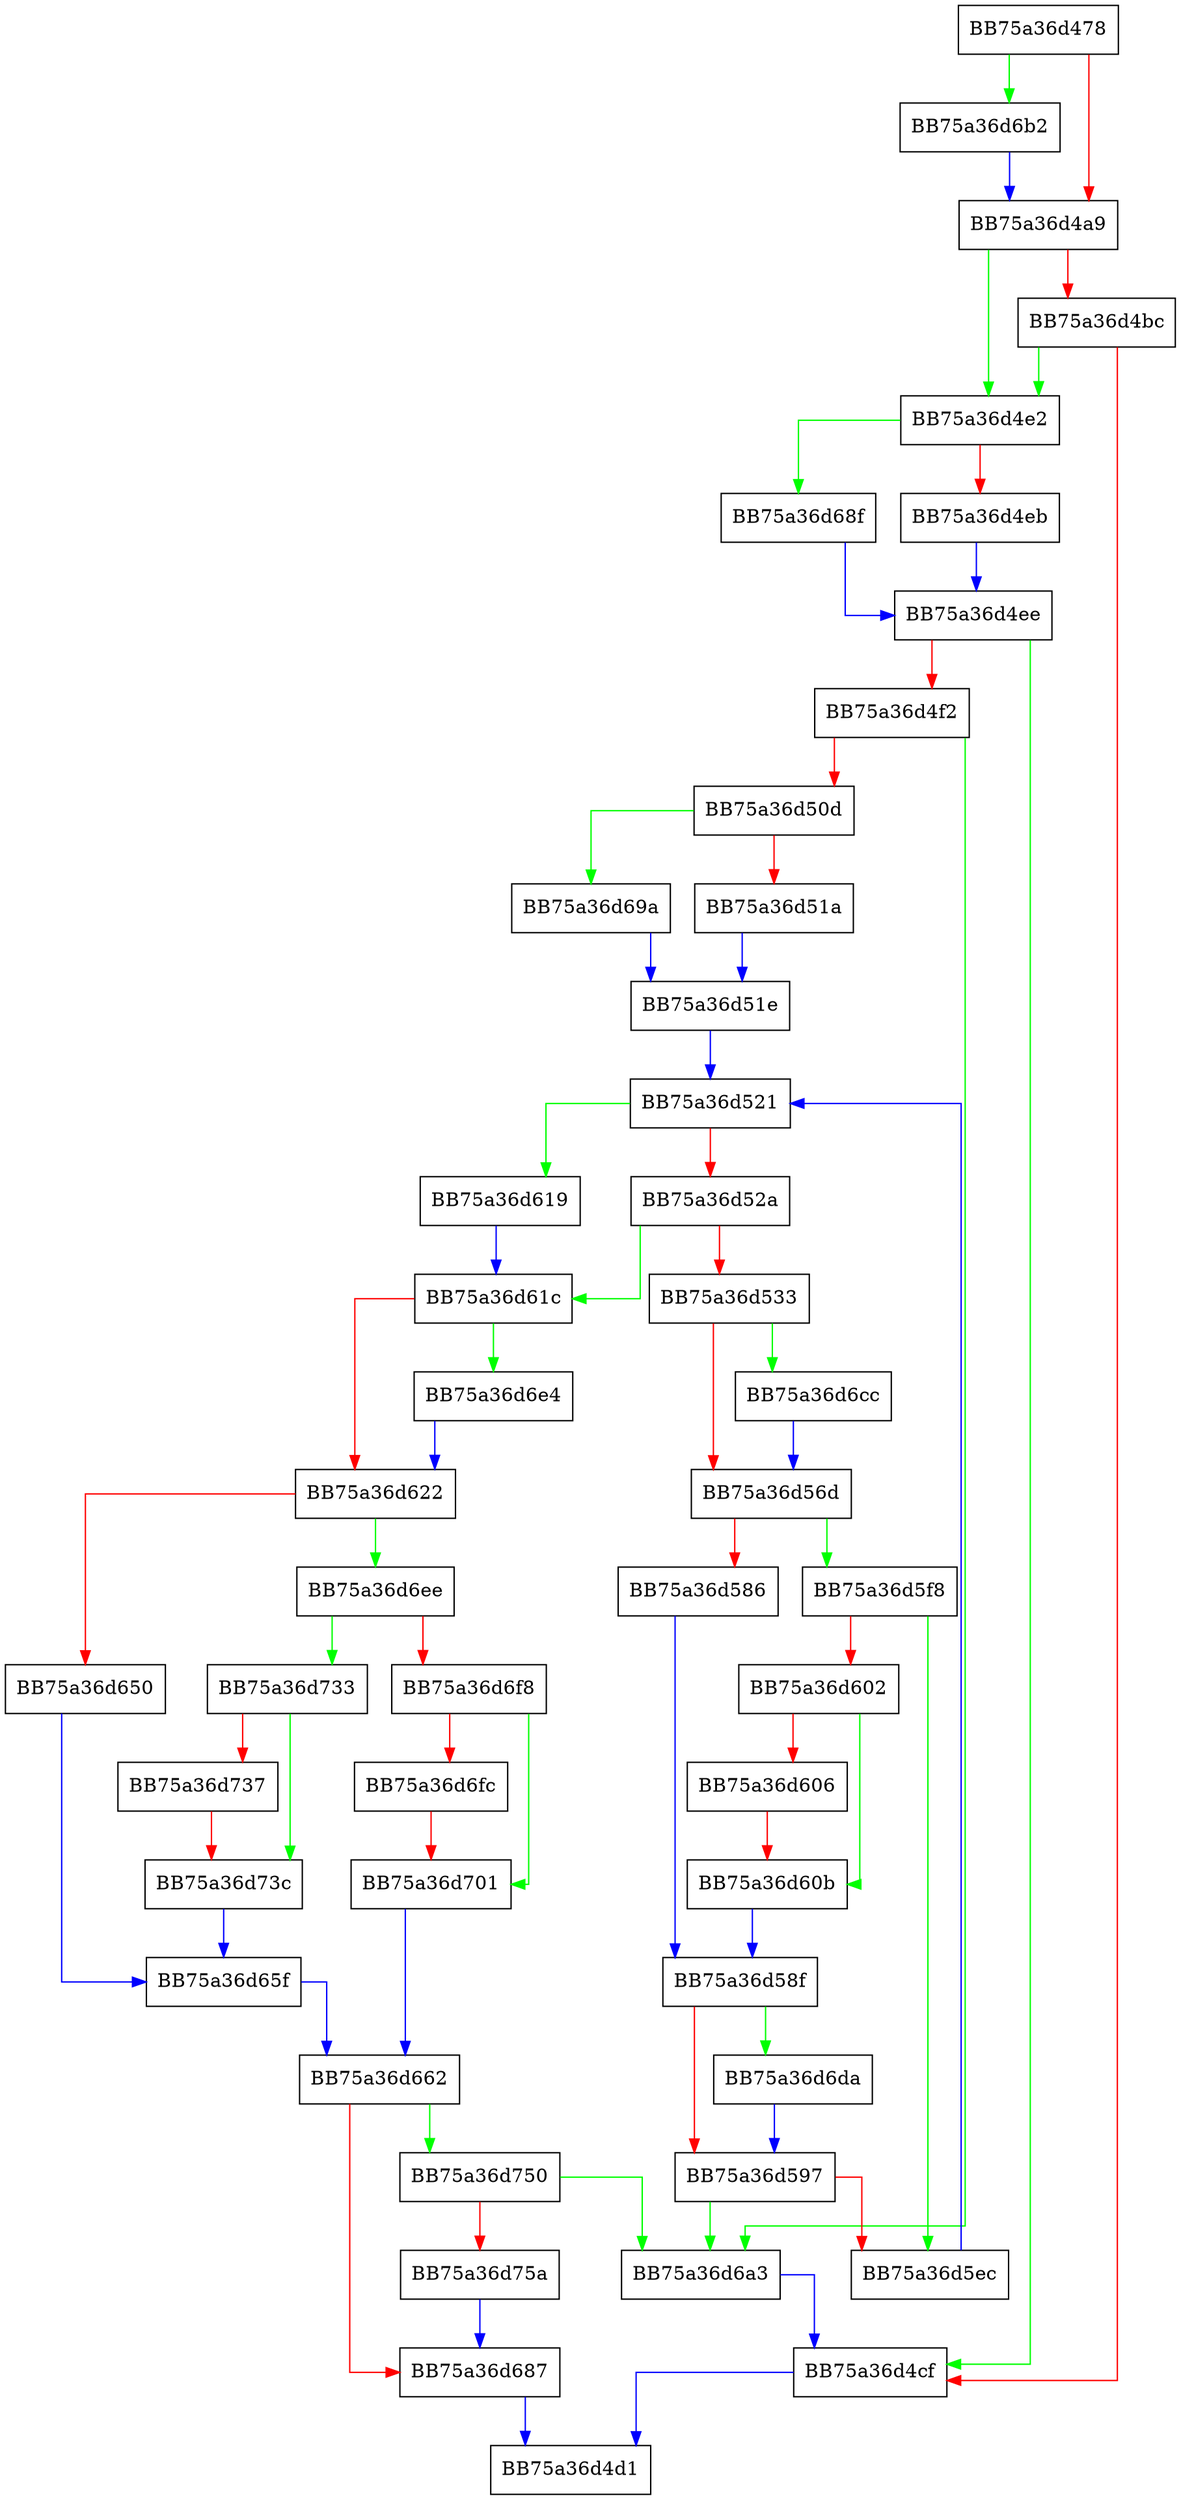 digraph get_threat_component_list {
  node [shape="box"];
  graph [splines=ortho];
  BB75a36d478 -> BB75a36d6b2 [color="green"];
  BB75a36d478 -> BB75a36d4a9 [color="red"];
  BB75a36d4a9 -> BB75a36d4e2 [color="green"];
  BB75a36d4a9 -> BB75a36d4bc [color="red"];
  BB75a36d4bc -> BB75a36d4e2 [color="green"];
  BB75a36d4bc -> BB75a36d4cf [color="red"];
  BB75a36d4cf -> BB75a36d4d1 [color="blue"];
  BB75a36d4e2 -> BB75a36d68f [color="green"];
  BB75a36d4e2 -> BB75a36d4eb [color="red"];
  BB75a36d4eb -> BB75a36d4ee [color="blue"];
  BB75a36d4ee -> BB75a36d4cf [color="green"];
  BB75a36d4ee -> BB75a36d4f2 [color="red"];
  BB75a36d4f2 -> BB75a36d6a3 [color="green"];
  BB75a36d4f2 -> BB75a36d50d [color="red"];
  BB75a36d50d -> BB75a36d69a [color="green"];
  BB75a36d50d -> BB75a36d51a [color="red"];
  BB75a36d51a -> BB75a36d51e [color="blue"];
  BB75a36d51e -> BB75a36d521 [color="blue"];
  BB75a36d521 -> BB75a36d619 [color="green"];
  BB75a36d521 -> BB75a36d52a [color="red"];
  BB75a36d52a -> BB75a36d61c [color="green"];
  BB75a36d52a -> BB75a36d533 [color="red"];
  BB75a36d533 -> BB75a36d6cc [color="green"];
  BB75a36d533 -> BB75a36d56d [color="red"];
  BB75a36d56d -> BB75a36d5f8 [color="green"];
  BB75a36d56d -> BB75a36d586 [color="red"];
  BB75a36d586 -> BB75a36d58f [color="blue"];
  BB75a36d58f -> BB75a36d6da [color="green"];
  BB75a36d58f -> BB75a36d597 [color="red"];
  BB75a36d597 -> BB75a36d6a3 [color="green"];
  BB75a36d597 -> BB75a36d5ec [color="red"];
  BB75a36d5ec -> BB75a36d521 [color="blue"];
  BB75a36d5f8 -> BB75a36d5ec [color="green"];
  BB75a36d5f8 -> BB75a36d602 [color="red"];
  BB75a36d602 -> BB75a36d60b [color="green"];
  BB75a36d602 -> BB75a36d606 [color="red"];
  BB75a36d606 -> BB75a36d60b [color="red"];
  BB75a36d60b -> BB75a36d58f [color="blue"];
  BB75a36d619 -> BB75a36d61c [color="blue"];
  BB75a36d61c -> BB75a36d6e4 [color="green"];
  BB75a36d61c -> BB75a36d622 [color="red"];
  BB75a36d622 -> BB75a36d6ee [color="green"];
  BB75a36d622 -> BB75a36d650 [color="red"];
  BB75a36d650 -> BB75a36d65f [color="blue"];
  BB75a36d65f -> BB75a36d662 [color="blue"];
  BB75a36d662 -> BB75a36d750 [color="green"];
  BB75a36d662 -> BB75a36d687 [color="red"];
  BB75a36d687 -> BB75a36d4d1 [color="blue"];
  BB75a36d68f -> BB75a36d4ee [color="blue"];
  BB75a36d69a -> BB75a36d51e [color="blue"];
  BB75a36d6a3 -> BB75a36d4cf [color="blue"];
  BB75a36d6b2 -> BB75a36d4a9 [color="blue"];
  BB75a36d6cc -> BB75a36d56d [color="blue"];
  BB75a36d6da -> BB75a36d597 [color="blue"];
  BB75a36d6e4 -> BB75a36d622 [color="blue"];
  BB75a36d6ee -> BB75a36d733 [color="green"];
  BB75a36d6ee -> BB75a36d6f8 [color="red"];
  BB75a36d6f8 -> BB75a36d701 [color="green"];
  BB75a36d6f8 -> BB75a36d6fc [color="red"];
  BB75a36d6fc -> BB75a36d701 [color="red"];
  BB75a36d701 -> BB75a36d662 [color="blue"];
  BB75a36d733 -> BB75a36d73c [color="green"];
  BB75a36d733 -> BB75a36d737 [color="red"];
  BB75a36d737 -> BB75a36d73c [color="red"];
  BB75a36d73c -> BB75a36d65f [color="blue"];
  BB75a36d750 -> BB75a36d6a3 [color="green"];
  BB75a36d750 -> BB75a36d75a [color="red"];
  BB75a36d75a -> BB75a36d687 [color="blue"];
}